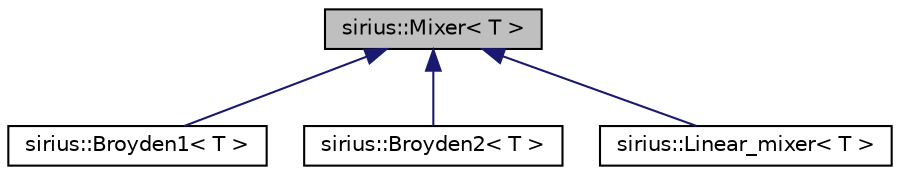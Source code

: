 digraph "sirius::Mixer&lt; T &gt;"
{
 // INTERACTIVE_SVG=YES
  edge [fontname="Helvetica",fontsize="10",labelfontname="Helvetica",labelfontsize="10"];
  node [fontname="Helvetica",fontsize="10",shape=record];
  Node1 [label="sirius::Mixer\< T \>",height=0.2,width=0.4,color="black", fillcolor="grey75", style="filled", fontcolor="black"];
  Node1 -> Node2 [dir="back",color="midnightblue",fontsize="10",style="solid",fontname="Helvetica"];
  Node2 [label="sirius::Broyden1\< T \>",height=0.2,width=0.4,color="black", fillcolor="white", style="filled",URL="$classsirius_1_1_broyden1.html",tooltip="Broyden mixer. "];
  Node1 -> Node3 [dir="back",color="midnightblue",fontsize="10",style="solid",fontname="Helvetica"];
  Node3 [label="sirius::Broyden2\< T \>",height=0.2,width=0.4,color="black", fillcolor="white", style="filled",URL="$classsirius_1_1_broyden2.html",tooltip="Broyden mixer. "];
  Node1 -> Node4 [dir="back",color="midnightblue",fontsize="10",style="solid",fontname="Helvetica"];
  Node4 [label="sirius::Linear_mixer\< T \>",height=0.2,width=0.4,color="black", fillcolor="white", style="filled",URL="$classsirius_1_1_linear__mixer.html",tooltip="Primitive linear mixer. "];
}
